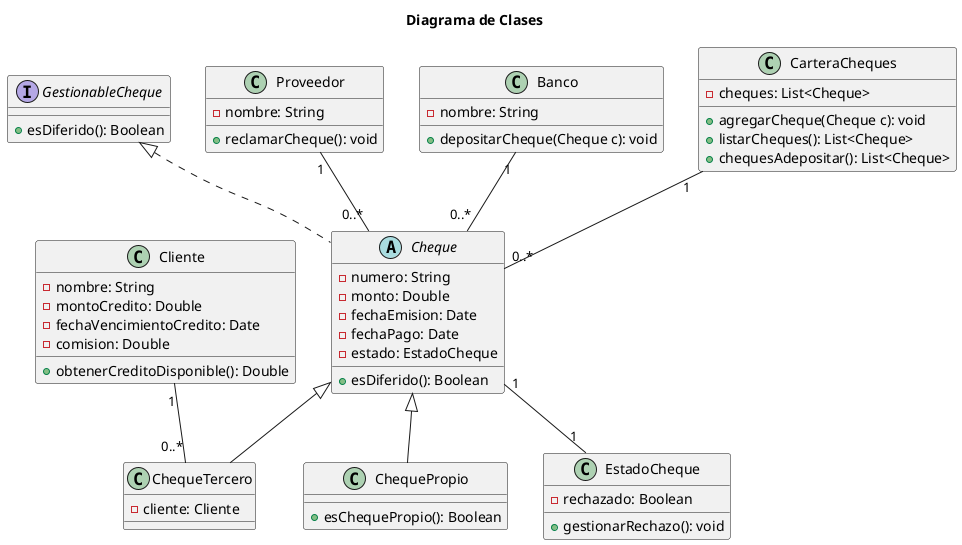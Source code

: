 @startuml

title Diagrama de Clases

interface GestionableCheque {
    + esDiferido(): Boolean
}

abstract class Cheque implements GestionableCheque {
    - numero: String
    - monto: Double
    - fechaEmision: Date
    - fechaPago: Date
    - estado: EstadoCheque
    + esDiferido(): Boolean
}

class ChequeTercero extends Cheque {
    - cliente: Cliente
}

class ChequePropio extends Cheque {
    + esChequePropio(): Boolean
}

class Cliente {
    - nombre: String
    - montoCredito: Double
    - fechaVencimientoCredito: Date
    - comision: Double
    + obtenerCreditoDisponible(): Double
}

class Proveedor {
    - nombre: String
    + reclamarCheque(): void
}

class Banco {
    - nombre: String
    + depositarCheque(Cheque c): void
}

class EstadoCheque {
    - rechazado: Boolean
    + gestionarRechazo(): void
}

class CarteraCheques {
    - cheques: List<Cheque>
    + agregarCheque(Cheque c): void
    + listarCheques(): List<Cheque>
    + chequesAdepositar(): List<Cheque>
}

Cliente "1" -- "0..*" ChequeTercero
Proveedor "1" -- "0..*" Cheque
Banco "1" -- "0..*" Cheque
CarteraCheques "1" -- "0..*" Cheque
Cheque "1" -- "1" EstadoCheque
@enduml
